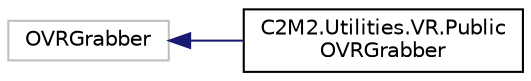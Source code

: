 digraph "Graphical Class Hierarchy"
{
 // LATEX_PDF_SIZE
  edge [fontname="Helvetica",fontsize="10",labelfontname="Helvetica",labelfontsize="10"];
  node [fontname="Helvetica",fontsize="10",shape=record];
  rankdir="LR";
  Node50 [label="OVRGrabber",height=0.2,width=0.4,color="grey75", fillcolor="white", style="filled",tooltip=" "];
  Node50 -> Node0 [dir="back",color="midnightblue",fontsize="10",style="solid",fontname="Helvetica"];
  Node0 [label="C2M2.Utilities.VR.Public\lOVRGrabber",height=0.2,width=0.4,color="black", fillcolor="white", style="filled",URL="$d4/d79/class_c2_m2_1_1_utilities_1_1_v_r_1_1_public_o_v_r_grabber.html",tooltip="Offers a public interface for other scripts to change OVRGrabber's grab volume."];
}
